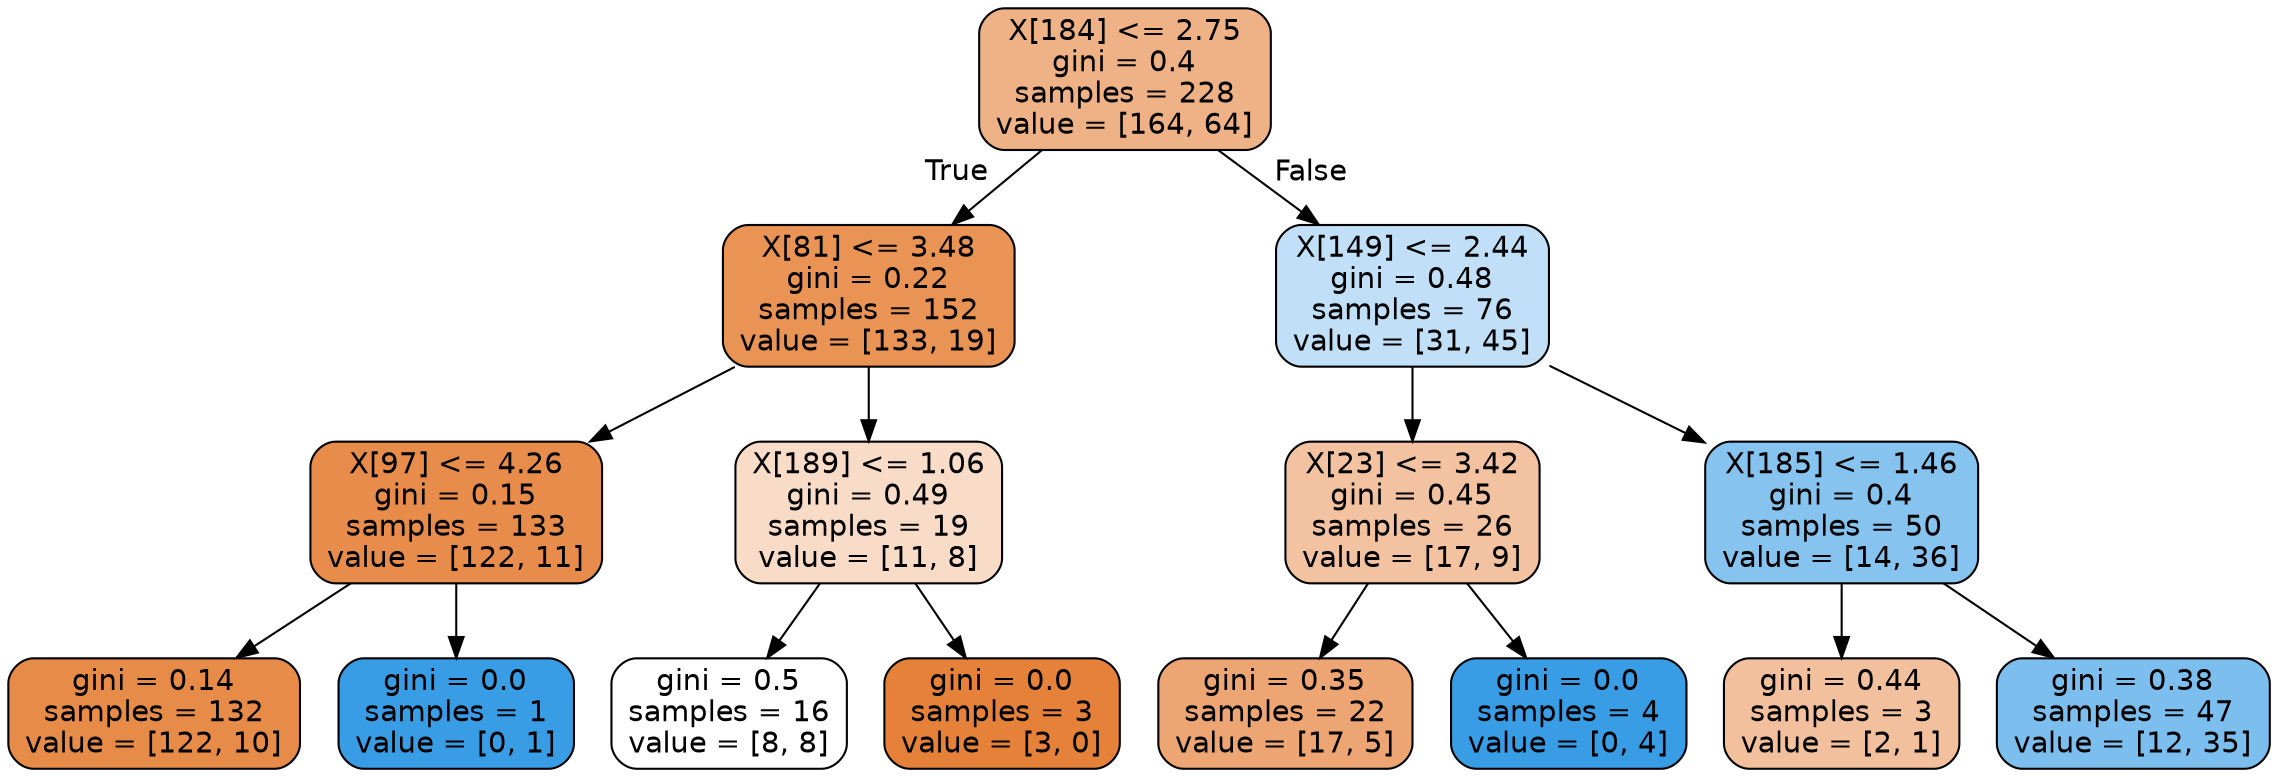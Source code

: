 digraph Tree {
node [shape=box, style="filled, rounded", color="black", fontname=helvetica] ;
edge [fontname=helvetica] ;
0 [label="X[184] <= 2.75\ngini = 0.4\nsamples = 228\nvalue = [164, 64]", fillcolor="#e581399b"] ;
1 [label="X[81] <= 3.48\ngini = 0.22\nsamples = 152\nvalue = [133, 19]", fillcolor="#e58139db"] ;
0 -> 1 [labeldistance=2.5, labelangle=45, headlabel="True"] ;
2 [label="X[97] <= 4.26\ngini = 0.15\nsamples = 133\nvalue = [122, 11]", fillcolor="#e58139e8"] ;
1 -> 2 ;
3 [label="gini = 0.14\nsamples = 132\nvalue = [122, 10]", fillcolor="#e58139ea"] ;
2 -> 3 ;
4 [label="gini = 0.0\nsamples = 1\nvalue = [0, 1]", fillcolor="#399de5ff"] ;
2 -> 4 ;
5 [label="X[189] <= 1.06\ngini = 0.49\nsamples = 19\nvalue = [11, 8]", fillcolor="#e5813946"] ;
1 -> 5 ;
6 [label="gini = 0.5\nsamples = 16\nvalue = [8, 8]", fillcolor="#e5813900"] ;
5 -> 6 ;
7 [label="gini = 0.0\nsamples = 3\nvalue = [3, 0]", fillcolor="#e58139ff"] ;
5 -> 7 ;
8 [label="X[149] <= 2.44\ngini = 0.48\nsamples = 76\nvalue = [31, 45]", fillcolor="#399de54f"] ;
0 -> 8 [labeldistance=2.5, labelangle=-45, headlabel="False"] ;
9 [label="X[23] <= 3.42\ngini = 0.45\nsamples = 26\nvalue = [17, 9]", fillcolor="#e5813978"] ;
8 -> 9 ;
10 [label="gini = 0.35\nsamples = 22\nvalue = [17, 5]", fillcolor="#e58139b4"] ;
9 -> 10 ;
11 [label="gini = 0.0\nsamples = 4\nvalue = [0, 4]", fillcolor="#399de5ff"] ;
9 -> 11 ;
12 [label="X[185] <= 1.46\ngini = 0.4\nsamples = 50\nvalue = [14, 36]", fillcolor="#399de59c"] ;
8 -> 12 ;
13 [label="gini = 0.44\nsamples = 3\nvalue = [2, 1]", fillcolor="#e581397f"] ;
12 -> 13 ;
14 [label="gini = 0.38\nsamples = 47\nvalue = [12, 35]", fillcolor="#399de5a8"] ;
12 -> 14 ;
}